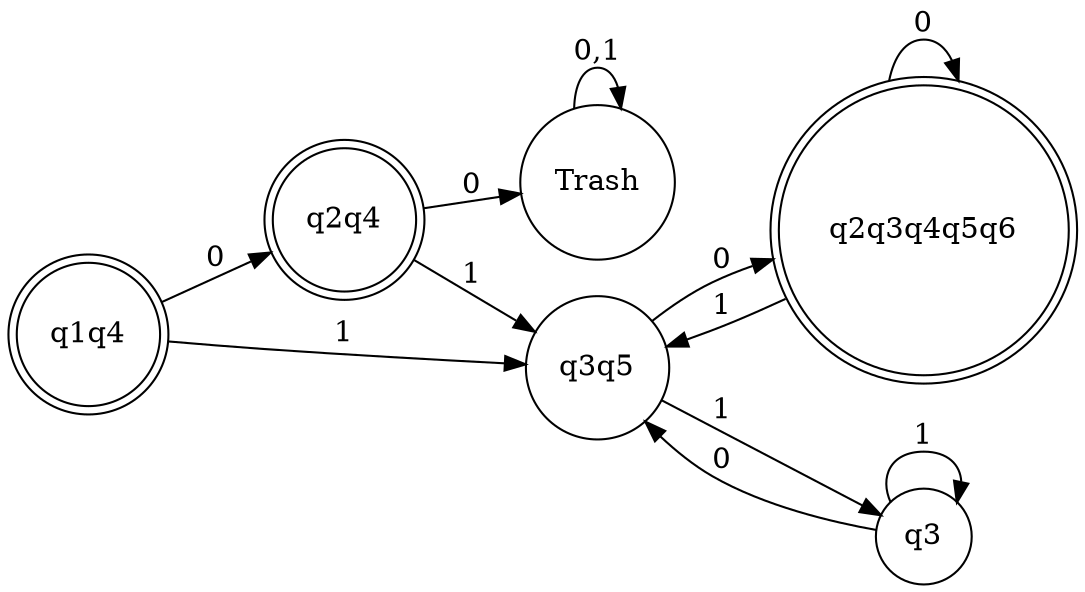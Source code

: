 digraph finite_state_machine {
	rankdir=LR;
	size="8,5" 
	node [shape = doublecircle]; q1q4 q2q4, q2q3q4q5q6 
	node [shape = circle];
	q1q4 -> q3q5 [ label = "1" ];
	q1q4 -> q2q4 [ label = "0" ];
	q2q4 -> q3q5 [ label = "1" ];
	q2q4 -> Trash [ label = "0" ];
	Trash -> Trash [ label = "0,1" ];
	q3q5 -> q3 [ label = "1" ];
	q3q5 -> q2q3q4q5q6 [ label = "0" ];
	q3 -> q3 [ label = "1" ];
	q3 -> q3q5 [ label = "0" ];
	q2q3q4q5q6 -> q3q5 [ label = "1" ];
	q2q3q4q5q6 -> q2q3q4q5q6 [label = "0" ];
}
